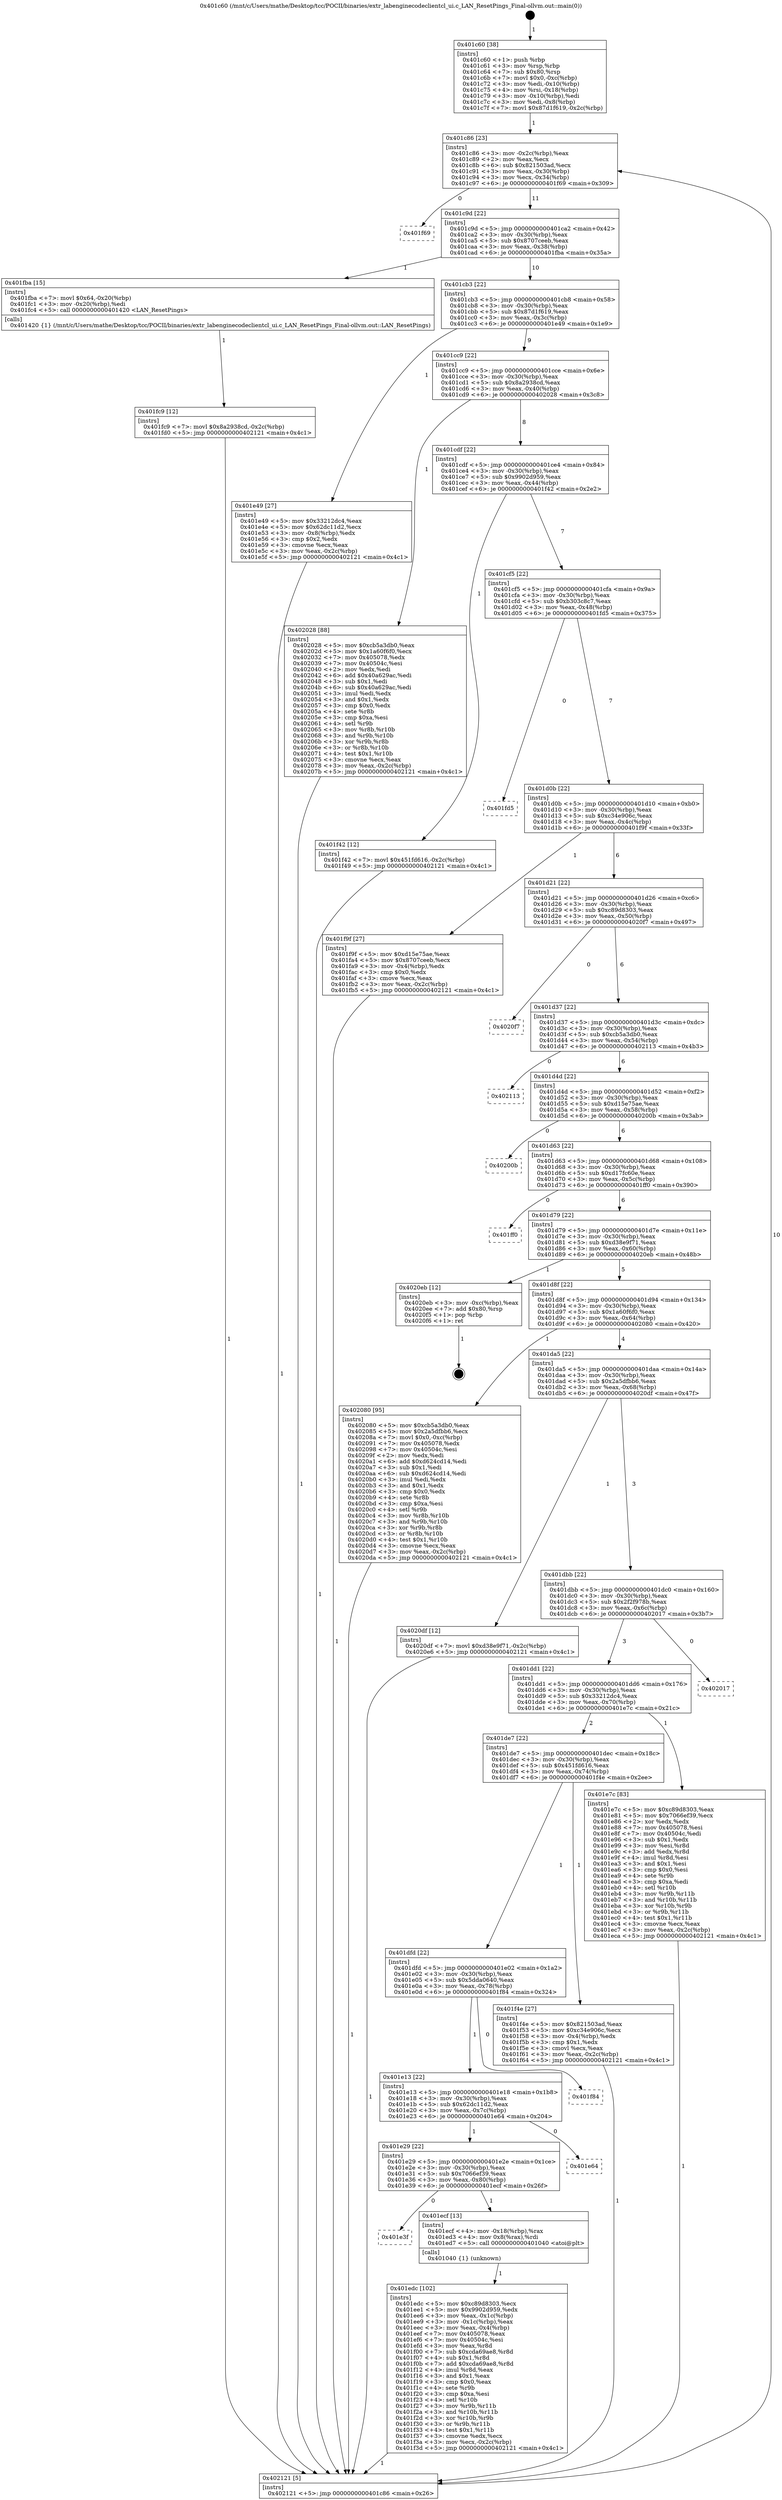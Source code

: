 digraph "0x401c60" {
  label = "0x401c60 (/mnt/c/Users/mathe/Desktop/tcc/POCII/binaries/extr_labenginecodeclientcl_ui.c_LAN_ResetPings_Final-ollvm.out::main(0))"
  labelloc = "t"
  node[shape=record]

  Entry [label="",width=0.3,height=0.3,shape=circle,fillcolor=black,style=filled]
  "0x401c86" [label="{
     0x401c86 [23]\l
     | [instrs]\l
     &nbsp;&nbsp;0x401c86 \<+3\>: mov -0x2c(%rbp),%eax\l
     &nbsp;&nbsp;0x401c89 \<+2\>: mov %eax,%ecx\l
     &nbsp;&nbsp;0x401c8b \<+6\>: sub $0x821503ad,%ecx\l
     &nbsp;&nbsp;0x401c91 \<+3\>: mov %eax,-0x30(%rbp)\l
     &nbsp;&nbsp;0x401c94 \<+3\>: mov %ecx,-0x34(%rbp)\l
     &nbsp;&nbsp;0x401c97 \<+6\>: je 0000000000401f69 \<main+0x309\>\l
  }"]
  "0x401f69" [label="{
     0x401f69\l
  }", style=dashed]
  "0x401c9d" [label="{
     0x401c9d [22]\l
     | [instrs]\l
     &nbsp;&nbsp;0x401c9d \<+5\>: jmp 0000000000401ca2 \<main+0x42\>\l
     &nbsp;&nbsp;0x401ca2 \<+3\>: mov -0x30(%rbp),%eax\l
     &nbsp;&nbsp;0x401ca5 \<+5\>: sub $0x8707ceeb,%eax\l
     &nbsp;&nbsp;0x401caa \<+3\>: mov %eax,-0x38(%rbp)\l
     &nbsp;&nbsp;0x401cad \<+6\>: je 0000000000401fba \<main+0x35a\>\l
  }"]
  Exit [label="",width=0.3,height=0.3,shape=circle,fillcolor=black,style=filled,peripheries=2]
  "0x401fba" [label="{
     0x401fba [15]\l
     | [instrs]\l
     &nbsp;&nbsp;0x401fba \<+7\>: movl $0x64,-0x20(%rbp)\l
     &nbsp;&nbsp;0x401fc1 \<+3\>: mov -0x20(%rbp),%edi\l
     &nbsp;&nbsp;0x401fc4 \<+5\>: call 0000000000401420 \<LAN_ResetPings\>\l
     | [calls]\l
     &nbsp;&nbsp;0x401420 \{1\} (/mnt/c/Users/mathe/Desktop/tcc/POCII/binaries/extr_labenginecodeclientcl_ui.c_LAN_ResetPings_Final-ollvm.out::LAN_ResetPings)\l
  }"]
  "0x401cb3" [label="{
     0x401cb3 [22]\l
     | [instrs]\l
     &nbsp;&nbsp;0x401cb3 \<+5\>: jmp 0000000000401cb8 \<main+0x58\>\l
     &nbsp;&nbsp;0x401cb8 \<+3\>: mov -0x30(%rbp),%eax\l
     &nbsp;&nbsp;0x401cbb \<+5\>: sub $0x87d1f619,%eax\l
     &nbsp;&nbsp;0x401cc0 \<+3\>: mov %eax,-0x3c(%rbp)\l
     &nbsp;&nbsp;0x401cc3 \<+6\>: je 0000000000401e49 \<main+0x1e9\>\l
  }"]
  "0x401fc9" [label="{
     0x401fc9 [12]\l
     | [instrs]\l
     &nbsp;&nbsp;0x401fc9 \<+7\>: movl $0x8a2938cd,-0x2c(%rbp)\l
     &nbsp;&nbsp;0x401fd0 \<+5\>: jmp 0000000000402121 \<main+0x4c1\>\l
  }"]
  "0x401e49" [label="{
     0x401e49 [27]\l
     | [instrs]\l
     &nbsp;&nbsp;0x401e49 \<+5\>: mov $0x33212dc4,%eax\l
     &nbsp;&nbsp;0x401e4e \<+5\>: mov $0x62dc11d2,%ecx\l
     &nbsp;&nbsp;0x401e53 \<+3\>: mov -0x8(%rbp),%edx\l
     &nbsp;&nbsp;0x401e56 \<+3\>: cmp $0x2,%edx\l
     &nbsp;&nbsp;0x401e59 \<+3\>: cmovne %ecx,%eax\l
     &nbsp;&nbsp;0x401e5c \<+3\>: mov %eax,-0x2c(%rbp)\l
     &nbsp;&nbsp;0x401e5f \<+5\>: jmp 0000000000402121 \<main+0x4c1\>\l
  }"]
  "0x401cc9" [label="{
     0x401cc9 [22]\l
     | [instrs]\l
     &nbsp;&nbsp;0x401cc9 \<+5\>: jmp 0000000000401cce \<main+0x6e\>\l
     &nbsp;&nbsp;0x401cce \<+3\>: mov -0x30(%rbp),%eax\l
     &nbsp;&nbsp;0x401cd1 \<+5\>: sub $0x8a2938cd,%eax\l
     &nbsp;&nbsp;0x401cd6 \<+3\>: mov %eax,-0x40(%rbp)\l
     &nbsp;&nbsp;0x401cd9 \<+6\>: je 0000000000402028 \<main+0x3c8\>\l
  }"]
  "0x402121" [label="{
     0x402121 [5]\l
     | [instrs]\l
     &nbsp;&nbsp;0x402121 \<+5\>: jmp 0000000000401c86 \<main+0x26\>\l
  }"]
  "0x401c60" [label="{
     0x401c60 [38]\l
     | [instrs]\l
     &nbsp;&nbsp;0x401c60 \<+1\>: push %rbp\l
     &nbsp;&nbsp;0x401c61 \<+3\>: mov %rsp,%rbp\l
     &nbsp;&nbsp;0x401c64 \<+7\>: sub $0x80,%rsp\l
     &nbsp;&nbsp;0x401c6b \<+7\>: movl $0x0,-0xc(%rbp)\l
     &nbsp;&nbsp;0x401c72 \<+3\>: mov %edi,-0x10(%rbp)\l
     &nbsp;&nbsp;0x401c75 \<+4\>: mov %rsi,-0x18(%rbp)\l
     &nbsp;&nbsp;0x401c79 \<+3\>: mov -0x10(%rbp),%edi\l
     &nbsp;&nbsp;0x401c7c \<+3\>: mov %edi,-0x8(%rbp)\l
     &nbsp;&nbsp;0x401c7f \<+7\>: movl $0x87d1f619,-0x2c(%rbp)\l
  }"]
  "0x401edc" [label="{
     0x401edc [102]\l
     | [instrs]\l
     &nbsp;&nbsp;0x401edc \<+5\>: mov $0xc89d8303,%ecx\l
     &nbsp;&nbsp;0x401ee1 \<+5\>: mov $0x9902d959,%edx\l
     &nbsp;&nbsp;0x401ee6 \<+3\>: mov %eax,-0x1c(%rbp)\l
     &nbsp;&nbsp;0x401ee9 \<+3\>: mov -0x1c(%rbp),%eax\l
     &nbsp;&nbsp;0x401eec \<+3\>: mov %eax,-0x4(%rbp)\l
     &nbsp;&nbsp;0x401eef \<+7\>: mov 0x405078,%eax\l
     &nbsp;&nbsp;0x401ef6 \<+7\>: mov 0x40504c,%esi\l
     &nbsp;&nbsp;0x401efd \<+3\>: mov %eax,%r8d\l
     &nbsp;&nbsp;0x401f00 \<+7\>: sub $0xcda69ae8,%r8d\l
     &nbsp;&nbsp;0x401f07 \<+4\>: sub $0x1,%r8d\l
     &nbsp;&nbsp;0x401f0b \<+7\>: add $0xcda69ae8,%r8d\l
     &nbsp;&nbsp;0x401f12 \<+4\>: imul %r8d,%eax\l
     &nbsp;&nbsp;0x401f16 \<+3\>: and $0x1,%eax\l
     &nbsp;&nbsp;0x401f19 \<+3\>: cmp $0x0,%eax\l
     &nbsp;&nbsp;0x401f1c \<+4\>: sete %r9b\l
     &nbsp;&nbsp;0x401f20 \<+3\>: cmp $0xa,%esi\l
     &nbsp;&nbsp;0x401f23 \<+4\>: setl %r10b\l
     &nbsp;&nbsp;0x401f27 \<+3\>: mov %r9b,%r11b\l
     &nbsp;&nbsp;0x401f2a \<+3\>: and %r10b,%r11b\l
     &nbsp;&nbsp;0x401f2d \<+3\>: xor %r10b,%r9b\l
     &nbsp;&nbsp;0x401f30 \<+3\>: or %r9b,%r11b\l
     &nbsp;&nbsp;0x401f33 \<+4\>: test $0x1,%r11b\l
     &nbsp;&nbsp;0x401f37 \<+3\>: cmovne %edx,%ecx\l
     &nbsp;&nbsp;0x401f3a \<+3\>: mov %ecx,-0x2c(%rbp)\l
     &nbsp;&nbsp;0x401f3d \<+5\>: jmp 0000000000402121 \<main+0x4c1\>\l
  }"]
  "0x402028" [label="{
     0x402028 [88]\l
     | [instrs]\l
     &nbsp;&nbsp;0x402028 \<+5\>: mov $0xcb5a3db0,%eax\l
     &nbsp;&nbsp;0x40202d \<+5\>: mov $0x1a60f6f0,%ecx\l
     &nbsp;&nbsp;0x402032 \<+7\>: mov 0x405078,%edx\l
     &nbsp;&nbsp;0x402039 \<+7\>: mov 0x40504c,%esi\l
     &nbsp;&nbsp;0x402040 \<+2\>: mov %edx,%edi\l
     &nbsp;&nbsp;0x402042 \<+6\>: add $0x40a629ac,%edi\l
     &nbsp;&nbsp;0x402048 \<+3\>: sub $0x1,%edi\l
     &nbsp;&nbsp;0x40204b \<+6\>: sub $0x40a629ac,%edi\l
     &nbsp;&nbsp;0x402051 \<+3\>: imul %edi,%edx\l
     &nbsp;&nbsp;0x402054 \<+3\>: and $0x1,%edx\l
     &nbsp;&nbsp;0x402057 \<+3\>: cmp $0x0,%edx\l
     &nbsp;&nbsp;0x40205a \<+4\>: sete %r8b\l
     &nbsp;&nbsp;0x40205e \<+3\>: cmp $0xa,%esi\l
     &nbsp;&nbsp;0x402061 \<+4\>: setl %r9b\l
     &nbsp;&nbsp;0x402065 \<+3\>: mov %r8b,%r10b\l
     &nbsp;&nbsp;0x402068 \<+3\>: and %r9b,%r10b\l
     &nbsp;&nbsp;0x40206b \<+3\>: xor %r9b,%r8b\l
     &nbsp;&nbsp;0x40206e \<+3\>: or %r8b,%r10b\l
     &nbsp;&nbsp;0x402071 \<+4\>: test $0x1,%r10b\l
     &nbsp;&nbsp;0x402075 \<+3\>: cmovne %ecx,%eax\l
     &nbsp;&nbsp;0x402078 \<+3\>: mov %eax,-0x2c(%rbp)\l
     &nbsp;&nbsp;0x40207b \<+5\>: jmp 0000000000402121 \<main+0x4c1\>\l
  }"]
  "0x401cdf" [label="{
     0x401cdf [22]\l
     | [instrs]\l
     &nbsp;&nbsp;0x401cdf \<+5\>: jmp 0000000000401ce4 \<main+0x84\>\l
     &nbsp;&nbsp;0x401ce4 \<+3\>: mov -0x30(%rbp),%eax\l
     &nbsp;&nbsp;0x401ce7 \<+5\>: sub $0x9902d959,%eax\l
     &nbsp;&nbsp;0x401cec \<+3\>: mov %eax,-0x44(%rbp)\l
     &nbsp;&nbsp;0x401cef \<+6\>: je 0000000000401f42 \<main+0x2e2\>\l
  }"]
  "0x401e3f" [label="{
     0x401e3f\l
  }", style=dashed]
  "0x401f42" [label="{
     0x401f42 [12]\l
     | [instrs]\l
     &nbsp;&nbsp;0x401f42 \<+7\>: movl $0x451fd616,-0x2c(%rbp)\l
     &nbsp;&nbsp;0x401f49 \<+5\>: jmp 0000000000402121 \<main+0x4c1\>\l
  }"]
  "0x401cf5" [label="{
     0x401cf5 [22]\l
     | [instrs]\l
     &nbsp;&nbsp;0x401cf5 \<+5\>: jmp 0000000000401cfa \<main+0x9a\>\l
     &nbsp;&nbsp;0x401cfa \<+3\>: mov -0x30(%rbp),%eax\l
     &nbsp;&nbsp;0x401cfd \<+5\>: sub $0xb303c8c7,%eax\l
     &nbsp;&nbsp;0x401d02 \<+3\>: mov %eax,-0x48(%rbp)\l
     &nbsp;&nbsp;0x401d05 \<+6\>: je 0000000000401fd5 \<main+0x375\>\l
  }"]
  "0x401ecf" [label="{
     0x401ecf [13]\l
     | [instrs]\l
     &nbsp;&nbsp;0x401ecf \<+4\>: mov -0x18(%rbp),%rax\l
     &nbsp;&nbsp;0x401ed3 \<+4\>: mov 0x8(%rax),%rdi\l
     &nbsp;&nbsp;0x401ed7 \<+5\>: call 0000000000401040 \<atoi@plt\>\l
     | [calls]\l
     &nbsp;&nbsp;0x401040 \{1\} (unknown)\l
  }"]
  "0x401fd5" [label="{
     0x401fd5\l
  }", style=dashed]
  "0x401d0b" [label="{
     0x401d0b [22]\l
     | [instrs]\l
     &nbsp;&nbsp;0x401d0b \<+5\>: jmp 0000000000401d10 \<main+0xb0\>\l
     &nbsp;&nbsp;0x401d10 \<+3\>: mov -0x30(%rbp),%eax\l
     &nbsp;&nbsp;0x401d13 \<+5\>: sub $0xc34e906c,%eax\l
     &nbsp;&nbsp;0x401d18 \<+3\>: mov %eax,-0x4c(%rbp)\l
     &nbsp;&nbsp;0x401d1b \<+6\>: je 0000000000401f9f \<main+0x33f\>\l
  }"]
  "0x401e29" [label="{
     0x401e29 [22]\l
     | [instrs]\l
     &nbsp;&nbsp;0x401e29 \<+5\>: jmp 0000000000401e2e \<main+0x1ce\>\l
     &nbsp;&nbsp;0x401e2e \<+3\>: mov -0x30(%rbp),%eax\l
     &nbsp;&nbsp;0x401e31 \<+5\>: sub $0x7066ef39,%eax\l
     &nbsp;&nbsp;0x401e36 \<+3\>: mov %eax,-0x80(%rbp)\l
     &nbsp;&nbsp;0x401e39 \<+6\>: je 0000000000401ecf \<main+0x26f\>\l
  }"]
  "0x401f9f" [label="{
     0x401f9f [27]\l
     | [instrs]\l
     &nbsp;&nbsp;0x401f9f \<+5\>: mov $0xd15e75ae,%eax\l
     &nbsp;&nbsp;0x401fa4 \<+5\>: mov $0x8707ceeb,%ecx\l
     &nbsp;&nbsp;0x401fa9 \<+3\>: mov -0x4(%rbp),%edx\l
     &nbsp;&nbsp;0x401fac \<+3\>: cmp $0x0,%edx\l
     &nbsp;&nbsp;0x401faf \<+3\>: cmove %ecx,%eax\l
     &nbsp;&nbsp;0x401fb2 \<+3\>: mov %eax,-0x2c(%rbp)\l
     &nbsp;&nbsp;0x401fb5 \<+5\>: jmp 0000000000402121 \<main+0x4c1\>\l
  }"]
  "0x401d21" [label="{
     0x401d21 [22]\l
     | [instrs]\l
     &nbsp;&nbsp;0x401d21 \<+5\>: jmp 0000000000401d26 \<main+0xc6\>\l
     &nbsp;&nbsp;0x401d26 \<+3\>: mov -0x30(%rbp),%eax\l
     &nbsp;&nbsp;0x401d29 \<+5\>: sub $0xc89d8303,%eax\l
     &nbsp;&nbsp;0x401d2e \<+3\>: mov %eax,-0x50(%rbp)\l
     &nbsp;&nbsp;0x401d31 \<+6\>: je 00000000004020f7 \<main+0x497\>\l
  }"]
  "0x401e64" [label="{
     0x401e64\l
  }", style=dashed]
  "0x4020f7" [label="{
     0x4020f7\l
  }", style=dashed]
  "0x401d37" [label="{
     0x401d37 [22]\l
     | [instrs]\l
     &nbsp;&nbsp;0x401d37 \<+5\>: jmp 0000000000401d3c \<main+0xdc\>\l
     &nbsp;&nbsp;0x401d3c \<+3\>: mov -0x30(%rbp),%eax\l
     &nbsp;&nbsp;0x401d3f \<+5\>: sub $0xcb5a3db0,%eax\l
     &nbsp;&nbsp;0x401d44 \<+3\>: mov %eax,-0x54(%rbp)\l
     &nbsp;&nbsp;0x401d47 \<+6\>: je 0000000000402113 \<main+0x4b3\>\l
  }"]
  "0x401e13" [label="{
     0x401e13 [22]\l
     | [instrs]\l
     &nbsp;&nbsp;0x401e13 \<+5\>: jmp 0000000000401e18 \<main+0x1b8\>\l
     &nbsp;&nbsp;0x401e18 \<+3\>: mov -0x30(%rbp),%eax\l
     &nbsp;&nbsp;0x401e1b \<+5\>: sub $0x62dc11d2,%eax\l
     &nbsp;&nbsp;0x401e20 \<+3\>: mov %eax,-0x7c(%rbp)\l
     &nbsp;&nbsp;0x401e23 \<+6\>: je 0000000000401e64 \<main+0x204\>\l
  }"]
  "0x402113" [label="{
     0x402113\l
  }", style=dashed]
  "0x401d4d" [label="{
     0x401d4d [22]\l
     | [instrs]\l
     &nbsp;&nbsp;0x401d4d \<+5\>: jmp 0000000000401d52 \<main+0xf2\>\l
     &nbsp;&nbsp;0x401d52 \<+3\>: mov -0x30(%rbp),%eax\l
     &nbsp;&nbsp;0x401d55 \<+5\>: sub $0xd15e75ae,%eax\l
     &nbsp;&nbsp;0x401d5a \<+3\>: mov %eax,-0x58(%rbp)\l
     &nbsp;&nbsp;0x401d5d \<+6\>: je 000000000040200b \<main+0x3ab\>\l
  }"]
  "0x401f84" [label="{
     0x401f84\l
  }", style=dashed]
  "0x40200b" [label="{
     0x40200b\l
  }", style=dashed]
  "0x401d63" [label="{
     0x401d63 [22]\l
     | [instrs]\l
     &nbsp;&nbsp;0x401d63 \<+5\>: jmp 0000000000401d68 \<main+0x108\>\l
     &nbsp;&nbsp;0x401d68 \<+3\>: mov -0x30(%rbp),%eax\l
     &nbsp;&nbsp;0x401d6b \<+5\>: sub $0xd17fc60e,%eax\l
     &nbsp;&nbsp;0x401d70 \<+3\>: mov %eax,-0x5c(%rbp)\l
     &nbsp;&nbsp;0x401d73 \<+6\>: je 0000000000401ff0 \<main+0x390\>\l
  }"]
  "0x401dfd" [label="{
     0x401dfd [22]\l
     | [instrs]\l
     &nbsp;&nbsp;0x401dfd \<+5\>: jmp 0000000000401e02 \<main+0x1a2\>\l
     &nbsp;&nbsp;0x401e02 \<+3\>: mov -0x30(%rbp),%eax\l
     &nbsp;&nbsp;0x401e05 \<+5\>: sub $0x5dda0640,%eax\l
     &nbsp;&nbsp;0x401e0a \<+3\>: mov %eax,-0x78(%rbp)\l
     &nbsp;&nbsp;0x401e0d \<+6\>: je 0000000000401f84 \<main+0x324\>\l
  }"]
  "0x401ff0" [label="{
     0x401ff0\l
  }", style=dashed]
  "0x401d79" [label="{
     0x401d79 [22]\l
     | [instrs]\l
     &nbsp;&nbsp;0x401d79 \<+5\>: jmp 0000000000401d7e \<main+0x11e\>\l
     &nbsp;&nbsp;0x401d7e \<+3\>: mov -0x30(%rbp),%eax\l
     &nbsp;&nbsp;0x401d81 \<+5\>: sub $0xd38e9f71,%eax\l
     &nbsp;&nbsp;0x401d86 \<+3\>: mov %eax,-0x60(%rbp)\l
     &nbsp;&nbsp;0x401d89 \<+6\>: je 00000000004020eb \<main+0x48b\>\l
  }"]
  "0x401f4e" [label="{
     0x401f4e [27]\l
     | [instrs]\l
     &nbsp;&nbsp;0x401f4e \<+5\>: mov $0x821503ad,%eax\l
     &nbsp;&nbsp;0x401f53 \<+5\>: mov $0xc34e906c,%ecx\l
     &nbsp;&nbsp;0x401f58 \<+3\>: mov -0x4(%rbp),%edx\l
     &nbsp;&nbsp;0x401f5b \<+3\>: cmp $0x1,%edx\l
     &nbsp;&nbsp;0x401f5e \<+3\>: cmovl %ecx,%eax\l
     &nbsp;&nbsp;0x401f61 \<+3\>: mov %eax,-0x2c(%rbp)\l
     &nbsp;&nbsp;0x401f64 \<+5\>: jmp 0000000000402121 \<main+0x4c1\>\l
  }"]
  "0x4020eb" [label="{
     0x4020eb [12]\l
     | [instrs]\l
     &nbsp;&nbsp;0x4020eb \<+3\>: mov -0xc(%rbp),%eax\l
     &nbsp;&nbsp;0x4020ee \<+7\>: add $0x80,%rsp\l
     &nbsp;&nbsp;0x4020f5 \<+1\>: pop %rbp\l
     &nbsp;&nbsp;0x4020f6 \<+1\>: ret\l
  }"]
  "0x401d8f" [label="{
     0x401d8f [22]\l
     | [instrs]\l
     &nbsp;&nbsp;0x401d8f \<+5\>: jmp 0000000000401d94 \<main+0x134\>\l
     &nbsp;&nbsp;0x401d94 \<+3\>: mov -0x30(%rbp),%eax\l
     &nbsp;&nbsp;0x401d97 \<+5\>: sub $0x1a60f6f0,%eax\l
     &nbsp;&nbsp;0x401d9c \<+3\>: mov %eax,-0x64(%rbp)\l
     &nbsp;&nbsp;0x401d9f \<+6\>: je 0000000000402080 \<main+0x420\>\l
  }"]
  "0x401de7" [label="{
     0x401de7 [22]\l
     | [instrs]\l
     &nbsp;&nbsp;0x401de7 \<+5\>: jmp 0000000000401dec \<main+0x18c\>\l
     &nbsp;&nbsp;0x401dec \<+3\>: mov -0x30(%rbp),%eax\l
     &nbsp;&nbsp;0x401def \<+5\>: sub $0x451fd616,%eax\l
     &nbsp;&nbsp;0x401df4 \<+3\>: mov %eax,-0x74(%rbp)\l
     &nbsp;&nbsp;0x401df7 \<+6\>: je 0000000000401f4e \<main+0x2ee\>\l
  }"]
  "0x402080" [label="{
     0x402080 [95]\l
     | [instrs]\l
     &nbsp;&nbsp;0x402080 \<+5\>: mov $0xcb5a3db0,%eax\l
     &nbsp;&nbsp;0x402085 \<+5\>: mov $0x2a5dfbb6,%ecx\l
     &nbsp;&nbsp;0x40208a \<+7\>: movl $0x0,-0xc(%rbp)\l
     &nbsp;&nbsp;0x402091 \<+7\>: mov 0x405078,%edx\l
     &nbsp;&nbsp;0x402098 \<+7\>: mov 0x40504c,%esi\l
     &nbsp;&nbsp;0x40209f \<+2\>: mov %edx,%edi\l
     &nbsp;&nbsp;0x4020a1 \<+6\>: add $0xd624cd14,%edi\l
     &nbsp;&nbsp;0x4020a7 \<+3\>: sub $0x1,%edi\l
     &nbsp;&nbsp;0x4020aa \<+6\>: sub $0xd624cd14,%edi\l
     &nbsp;&nbsp;0x4020b0 \<+3\>: imul %edi,%edx\l
     &nbsp;&nbsp;0x4020b3 \<+3\>: and $0x1,%edx\l
     &nbsp;&nbsp;0x4020b6 \<+3\>: cmp $0x0,%edx\l
     &nbsp;&nbsp;0x4020b9 \<+4\>: sete %r8b\l
     &nbsp;&nbsp;0x4020bd \<+3\>: cmp $0xa,%esi\l
     &nbsp;&nbsp;0x4020c0 \<+4\>: setl %r9b\l
     &nbsp;&nbsp;0x4020c4 \<+3\>: mov %r8b,%r10b\l
     &nbsp;&nbsp;0x4020c7 \<+3\>: and %r9b,%r10b\l
     &nbsp;&nbsp;0x4020ca \<+3\>: xor %r9b,%r8b\l
     &nbsp;&nbsp;0x4020cd \<+3\>: or %r8b,%r10b\l
     &nbsp;&nbsp;0x4020d0 \<+4\>: test $0x1,%r10b\l
     &nbsp;&nbsp;0x4020d4 \<+3\>: cmovne %ecx,%eax\l
     &nbsp;&nbsp;0x4020d7 \<+3\>: mov %eax,-0x2c(%rbp)\l
     &nbsp;&nbsp;0x4020da \<+5\>: jmp 0000000000402121 \<main+0x4c1\>\l
  }"]
  "0x401da5" [label="{
     0x401da5 [22]\l
     | [instrs]\l
     &nbsp;&nbsp;0x401da5 \<+5\>: jmp 0000000000401daa \<main+0x14a\>\l
     &nbsp;&nbsp;0x401daa \<+3\>: mov -0x30(%rbp),%eax\l
     &nbsp;&nbsp;0x401dad \<+5\>: sub $0x2a5dfbb6,%eax\l
     &nbsp;&nbsp;0x401db2 \<+3\>: mov %eax,-0x68(%rbp)\l
     &nbsp;&nbsp;0x401db5 \<+6\>: je 00000000004020df \<main+0x47f\>\l
  }"]
  "0x401e7c" [label="{
     0x401e7c [83]\l
     | [instrs]\l
     &nbsp;&nbsp;0x401e7c \<+5\>: mov $0xc89d8303,%eax\l
     &nbsp;&nbsp;0x401e81 \<+5\>: mov $0x7066ef39,%ecx\l
     &nbsp;&nbsp;0x401e86 \<+2\>: xor %edx,%edx\l
     &nbsp;&nbsp;0x401e88 \<+7\>: mov 0x405078,%esi\l
     &nbsp;&nbsp;0x401e8f \<+7\>: mov 0x40504c,%edi\l
     &nbsp;&nbsp;0x401e96 \<+3\>: sub $0x1,%edx\l
     &nbsp;&nbsp;0x401e99 \<+3\>: mov %esi,%r8d\l
     &nbsp;&nbsp;0x401e9c \<+3\>: add %edx,%r8d\l
     &nbsp;&nbsp;0x401e9f \<+4\>: imul %r8d,%esi\l
     &nbsp;&nbsp;0x401ea3 \<+3\>: and $0x1,%esi\l
     &nbsp;&nbsp;0x401ea6 \<+3\>: cmp $0x0,%esi\l
     &nbsp;&nbsp;0x401ea9 \<+4\>: sete %r9b\l
     &nbsp;&nbsp;0x401ead \<+3\>: cmp $0xa,%edi\l
     &nbsp;&nbsp;0x401eb0 \<+4\>: setl %r10b\l
     &nbsp;&nbsp;0x401eb4 \<+3\>: mov %r9b,%r11b\l
     &nbsp;&nbsp;0x401eb7 \<+3\>: and %r10b,%r11b\l
     &nbsp;&nbsp;0x401eba \<+3\>: xor %r10b,%r9b\l
     &nbsp;&nbsp;0x401ebd \<+3\>: or %r9b,%r11b\l
     &nbsp;&nbsp;0x401ec0 \<+4\>: test $0x1,%r11b\l
     &nbsp;&nbsp;0x401ec4 \<+3\>: cmovne %ecx,%eax\l
     &nbsp;&nbsp;0x401ec7 \<+3\>: mov %eax,-0x2c(%rbp)\l
     &nbsp;&nbsp;0x401eca \<+5\>: jmp 0000000000402121 \<main+0x4c1\>\l
  }"]
  "0x4020df" [label="{
     0x4020df [12]\l
     | [instrs]\l
     &nbsp;&nbsp;0x4020df \<+7\>: movl $0xd38e9f71,-0x2c(%rbp)\l
     &nbsp;&nbsp;0x4020e6 \<+5\>: jmp 0000000000402121 \<main+0x4c1\>\l
  }"]
  "0x401dbb" [label="{
     0x401dbb [22]\l
     | [instrs]\l
     &nbsp;&nbsp;0x401dbb \<+5\>: jmp 0000000000401dc0 \<main+0x160\>\l
     &nbsp;&nbsp;0x401dc0 \<+3\>: mov -0x30(%rbp),%eax\l
     &nbsp;&nbsp;0x401dc3 \<+5\>: sub $0x2f2f978b,%eax\l
     &nbsp;&nbsp;0x401dc8 \<+3\>: mov %eax,-0x6c(%rbp)\l
     &nbsp;&nbsp;0x401dcb \<+6\>: je 0000000000402017 \<main+0x3b7\>\l
  }"]
  "0x401dd1" [label="{
     0x401dd1 [22]\l
     | [instrs]\l
     &nbsp;&nbsp;0x401dd1 \<+5\>: jmp 0000000000401dd6 \<main+0x176\>\l
     &nbsp;&nbsp;0x401dd6 \<+3\>: mov -0x30(%rbp),%eax\l
     &nbsp;&nbsp;0x401dd9 \<+5\>: sub $0x33212dc4,%eax\l
     &nbsp;&nbsp;0x401dde \<+3\>: mov %eax,-0x70(%rbp)\l
     &nbsp;&nbsp;0x401de1 \<+6\>: je 0000000000401e7c \<main+0x21c\>\l
  }"]
  "0x402017" [label="{
     0x402017\l
  }", style=dashed]
  Entry -> "0x401c60" [label=" 1"]
  "0x401c86" -> "0x401f69" [label=" 0"]
  "0x401c86" -> "0x401c9d" [label=" 11"]
  "0x4020eb" -> Exit [label=" 1"]
  "0x401c9d" -> "0x401fba" [label=" 1"]
  "0x401c9d" -> "0x401cb3" [label=" 10"]
  "0x4020df" -> "0x402121" [label=" 1"]
  "0x401cb3" -> "0x401e49" [label=" 1"]
  "0x401cb3" -> "0x401cc9" [label=" 9"]
  "0x401e49" -> "0x402121" [label=" 1"]
  "0x401c60" -> "0x401c86" [label=" 1"]
  "0x402121" -> "0x401c86" [label=" 10"]
  "0x402080" -> "0x402121" [label=" 1"]
  "0x401cc9" -> "0x402028" [label=" 1"]
  "0x401cc9" -> "0x401cdf" [label=" 8"]
  "0x402028" -> "0x402121" [label=" 1"]
  "0x401cdf" -> "0x401f42" [label=" 1"]
  "0x401cdf" -> "0x401cf5" [label=" 7"]
  "0x401fc9" -> "0x402121" [label=" 1"]
  "0x401cf5" -> "0x401fd5" [label=" 0"]
  "0x401cf5" -> "0x401d0b" [label=" 7"]
  "0x401fba" -> "0x401fc9" [label=" 1"]
  "0x401d0b" -> "0x401f9f" [label=" 1"]
  "0x401d0b" -> "0x401d21" [label=" 6"]
  "0x401f4e" -> "0x402121" [label=" 1"]
  "0x401d21" -> "0x4020f7" [label=" 0"]
  "0x401d21" -> "0x401d37" [label=" 6"]
  "0x401f42" -> "0x402121" [label=" 1"]
  "0x401d37" -> "0x402113" [label=" 0"]
  "0x401d37" -> "0x401d4d" [label=" 6"]
  "0x401ecf" -> "0x401edc" [label=" 1"]
  "0x401d4d" -> "0x40200b" [label=" 0"]
  "0x401d4d" -> "0x401d63" [label=" 6"]
  "0x401e29" -> "0x401e3f" [label=" 0"]
  "0x401d63" -> "0x401ff0" [label=" 0"]
  "0x401d63" -> "0x401d79" [label=" 6"]
  "0x401f9f" -> "0x402121" [label=" 1"]
  "0x401d79" -> "0x4020eb" [label=" 1"]
  "0x401d79" -> "0x401d8f" [label=" 5"]
  "0x401e13" -> "0x401e29" [label=" 1"]
  "0x401d8f" -> "0x402080" [label=" 1"]
  "0x401d8f" -> "0x401da5" [label=" 4"]
  "0x401edc" -> "0x402121" [label=" 1"]
  "0x401da5" -> "0x4020df" [label=" 1"]
  "0x401da5" -> "0x401dbb" [label=" 3"]
  "0x401dfd" -> "0x401e13" [label=" 1"]
  "0x401dbb" -> "0x402017" [label=" 0"]
  "0x401dbb" -> "0x401dd1" [label=" 3"]
  "0x401dfd" -> "0x401f84" [label=" 0"]
  "0x401dd1" -> "0x401e7c" [label=" 1"]
  "0x401dd1" -> "0x401de7" [label=" 2"]
  "0x401e7c" -> "0x402121" [label=" 1"]
  "0x401e13" -> "0x401e64" [label=" 0"]
  "0x401de7" -> "0x401f4e" [label=" 1"]
  "0x401de7" -> "0x401dfd" [label=" 1"]
  "0x401e29" -> "0x401ecf" [label=" 1"]
}

